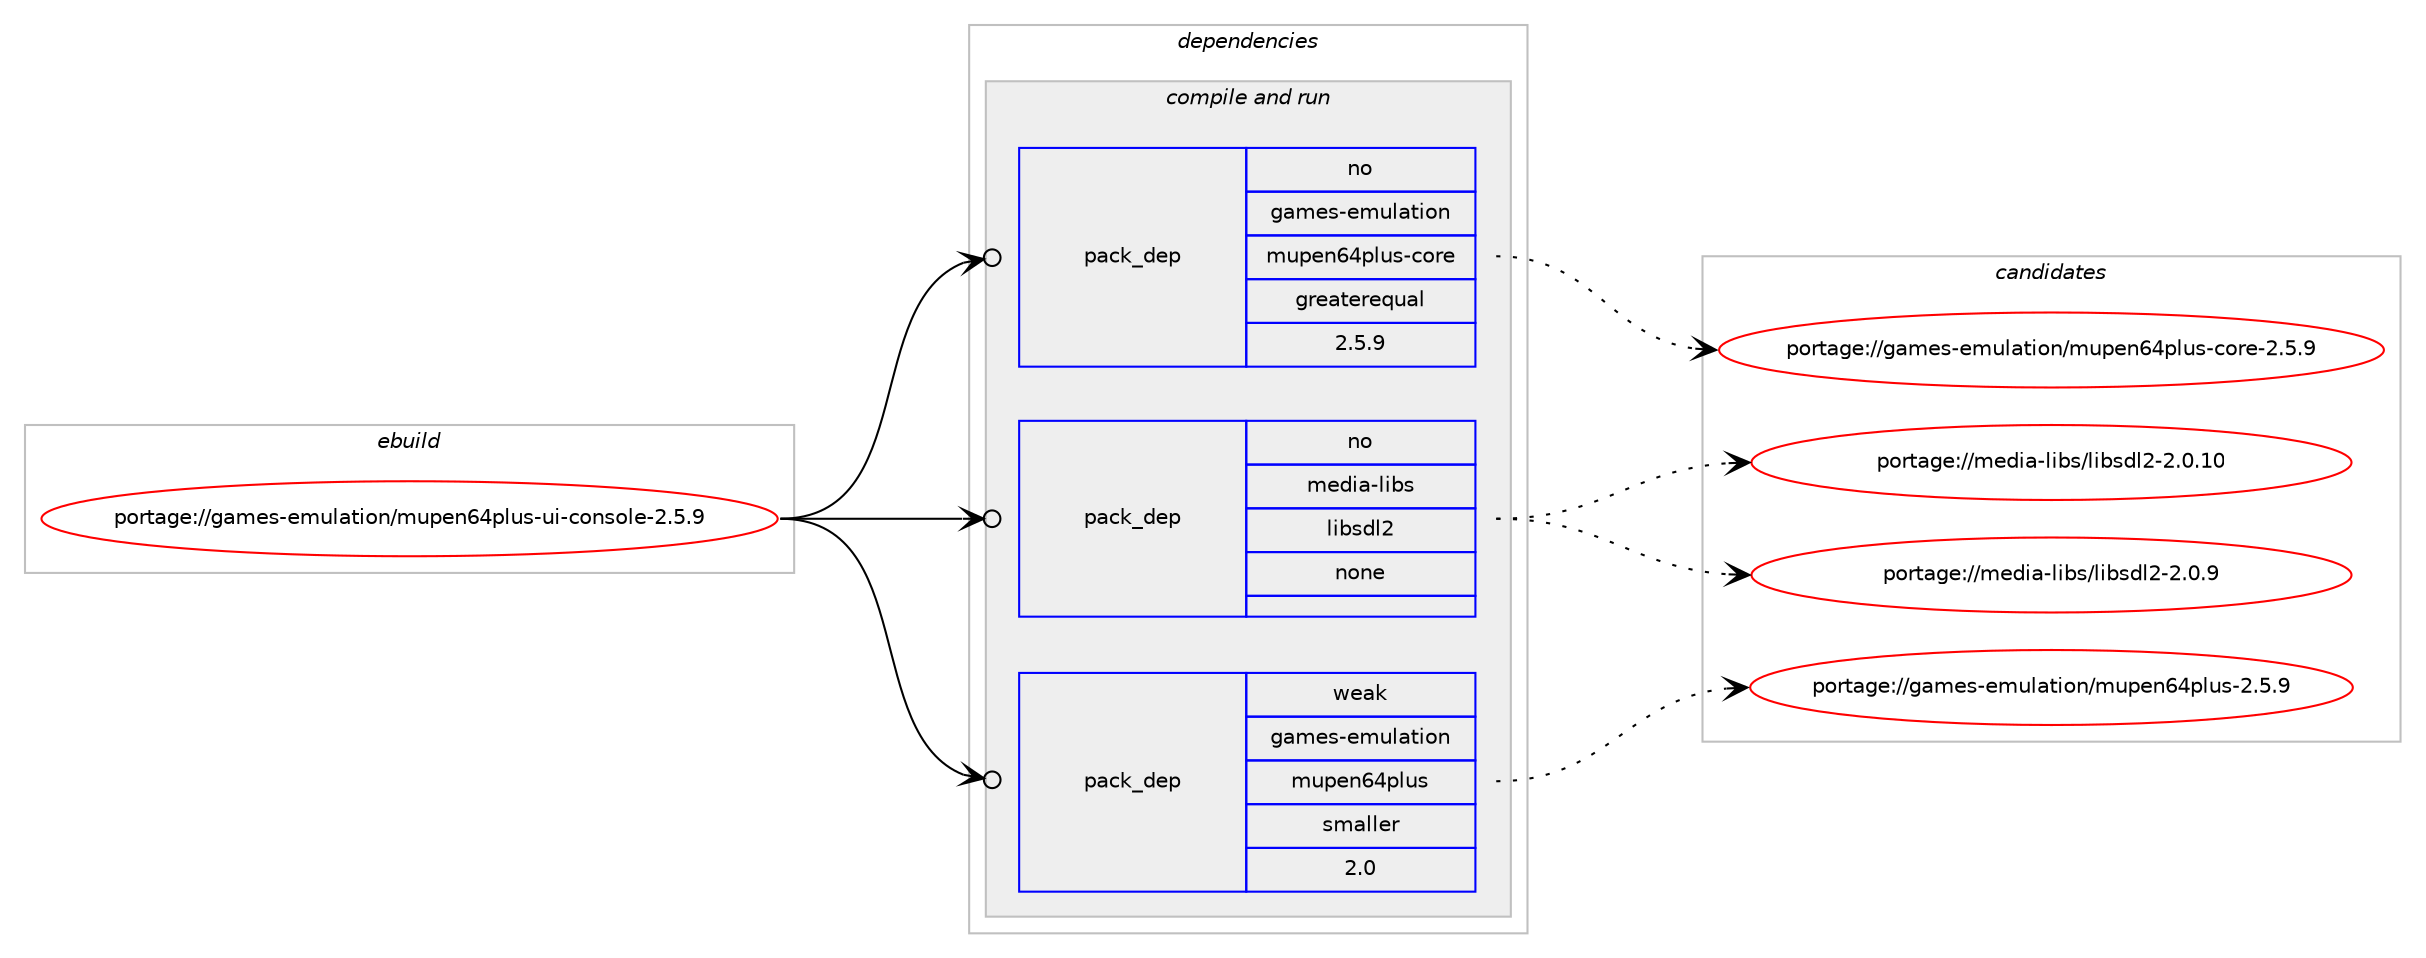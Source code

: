 digraph prolog {

# *************
# Graph options
# *************

newrank=true;
concentrate=true;
compound=true;
graph [rankdir=LR,fontname=Helvetica,fontsize=10,ranksep=1.5];#, ranksep=2.5, nodesep=0.2];
edge  [arrowhead=vee];
node  [fontname=Helvetica,fontsize=10];

# **********
# The ebuild
# **********

subgraph cluster_leftcol {
color=gray;
rank=same;
label=<<i>ebuild</i>>;
id [label="portage://games-emulation/mupen64plus-ui-console-2.5.9", color=red, width=4, href="../games-emulation/mupen64plus-ui-console-2.5.9.svg"];
}

# ****************
# The dependencies
# ****************

subgraph cluster_midcol {
color=gray;
label=<<i>dependencies</i>>;
subgraph cluster_compile {
fillcolor="#eeeeee";
style=filled;
label=<<i>compile</i>>;
}
subgraph cluster_compileandrun {
fillcolor="#eeeeee";
style=filled;
label=<<i>compile and run</i>>;
subgraph pack194861 {
dependency271618 [label=<<TABLE BORDER="0" CELLBORDER="1" CELLSPACING="0" CELLPADDING="4" WIDTH="220"><TR><TD ROWSPAN="6" CELLPADDING="30">pack_dep</TD></TR><TR><TD WIDTH="110">no</TD></TR><TR><TD>games-emulation</TD></TR><TR><TD>mupen64plus-core</TD></TR><TR><TD>greaterequal</TD></TR><TR><TD>2.5.9</TD></TR></TABLE>>, shape=none, color=blue];
}
id:e -> dependency271618:w [weight=20,style="solid",arrowhead="odotvee"];
subgraph pack194862 {
dependency271619 [label=<<TABLE BORDER="0" CELLBORDER="1" CELLSPACING="0" CELLPADDING="4" WIDTH="220"><TR><TD ROWSPAN="6" CELLPADDING="30">pack_dep</TD></TR><TR><TD WIDTH="110">no</TD></TR><TR><TD>media-libs</TD></TR><TR><TD>libsdl2</TD></TR><TR><TD>none</TD></TR><TR><TD></TD></TR></TABLE>>, shape=none, color=blue];
}
id:e -> dependency271619:w [weight=20,style="solid",arrowhead="odotvee"];
subgraph pack194863 {
dependency271620 [label=<<TABLE BORDER="0" CELLBORDER="1" CELLSPACING="0" CELLPADDING="4" WIDTH="220"><TR><TD ROWSPAN="6" CELLPADDING="30">pack_dep</TD></TR><TR><TD WIDTH="110">weak</TD></TR><TR><TD>games-emulation</TD></TR><TR><TD>mupen64plus</TD></TR><TR><TD>smaller</TD></TR><TR><TD>2.0</TD></TR></TABLE>>, shape=none, color=blue];
}
id:e -> dependency271620:w [weight=20,style="solid",arrowhead="odotvee"];
}
subgraph cluster_run {
fillcolor="#eeeeee";
style=filled;
label=<<i>run</i>>;
}
}

# **************
# The candidates
# **************

subgraph cluster_choices {
rank=same;
color=gray;
label=<<i>candidates</i>>;

subgraph choice194861 {
color=black;
nodesep=1;
choiceportage1039710910111545101109117108971161051111104710911711210111054521121081171154599111114101455046534657 [label="portage://games-emulation/mupen64plus-core-2.5.9", color=red, width=4,href="../games-emulation/mupen64plus-core-2.5.9.svg"];
dependency271618:e -> choiceportage1039710910111545101109117108971161051111104710911711210111054521121081171154599111114101455046534657:w [style=dotted,weight="100"];
}
subgraph choice194862 {
color=black;
nodesep=1;
choiceportage10910110010597451081059811547108105981151001085045504648464948 [label="portage://media-libs/libsdl2-2.0.10", color=red, width=4,href="../media-libs/libsdl2-2.0.10.svg"];
choiceportage109101100105974510810598115471081059811510010850455046484657 [label="portage://media-libs/libsdl2-2.0.9", color=red, width=4,href="../media-libs/libsdl2-2.0.9.svg"];
dependency271619:e -> choiceportage10910110010597451081059811547108105981151001085045504648464948:w [style=dotted,weight="100"];
dependency271619:e -> choiceportage109101100105974510810598115471081059811510010850455046484657:w [style=dotted,weight="100"];
}
subgraph choice194863 {
color=black;
nodesep=1;
choiceportage103971091011154510110911710897116105111110471091171121011105452112108117115455046534657 [label="portage://games-emulation/mupen64plus-2.5.9", color=red, width=4,href="../games-emulation/mupen64plus-2.5.9.svg"];
dependency271620:e -> choiceportage103971091011154510110911710897116105111110471091171121011105452112108117115455046534657:w [style=dotted,weight="100"];
}
}

}
